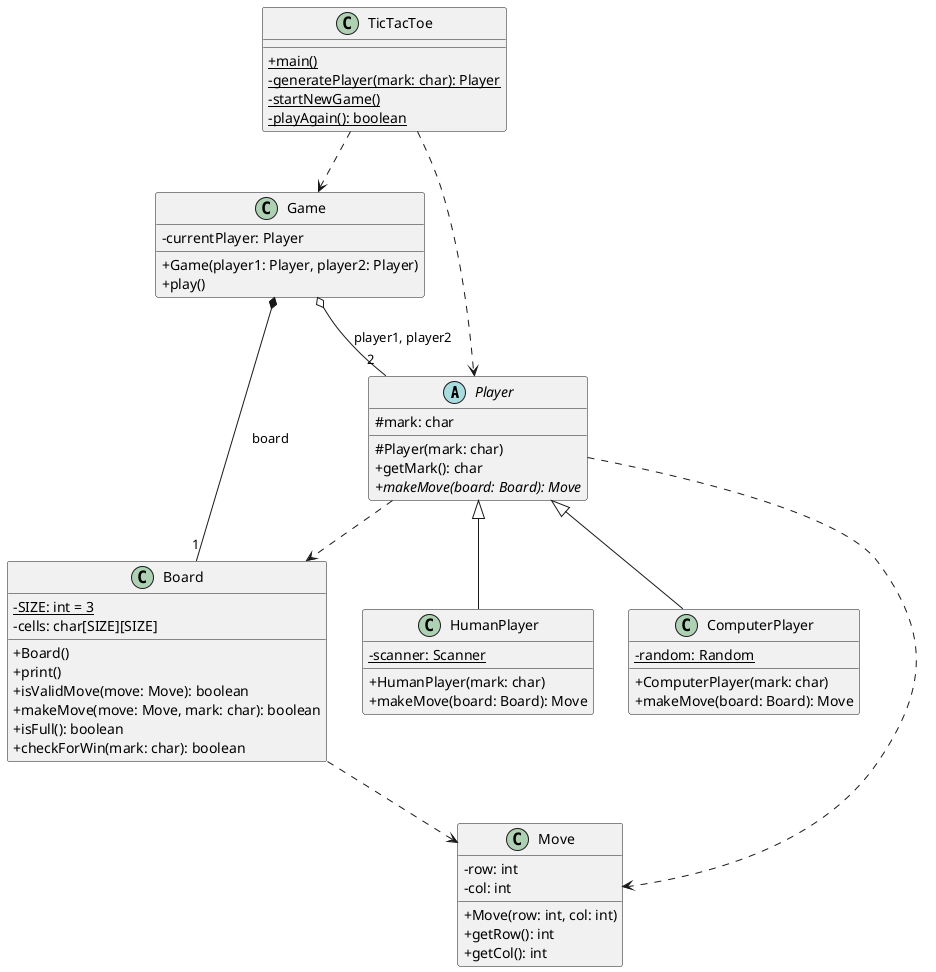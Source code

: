 @startuml
skinparam classAttributeIconSize 0

abstract class Player {
  # mark: char
  # Player(mark: char)
  + getMark(): char
  + {abstract} makeMove(board: Board): Move
}

class HumanPlayer {
  - {static} scanner: Scanner
  + HumanPlayer(mark: char)
  + makeMove(board: Board): Move
}

class ComputerPlayer {
  - {static} random: Random
  + ComputerPlayer(mark: char)
  + makeMove(board: Board): Move
}

class Board {
  - {static} SIZE: int = 3
  - cells: char[SIZE][SIZE]
  + Board()
  + print()
  + isValidMove(move: Move): boolean
  + makeMove(move: Move, mark: char): boolean
  + isFull(): boolean
  + checkForWin(mark: char): boolean
}

class Game {
  - currentPlayer: Player
  + Game(player1: Player, player2: Player)
  + play()
}

class Move {
  - row: int
  - col: int
  + Move(row: int, col: int)
  + getRow(): int
  + getCol(): int
}

class TicTacToe {
  + {static} main()
  - {static} generatePlayer(mark: char): Player
  - {static} startNewGame()
  - {static} playAgain(): boolean
}

TicTacToe ..> Player
TicTacToe ..> Game
Game o-- "2" Player: player1, player2
Game *-- "1" Board: board
Board ..> Move
Player ..> Move
Player ..> Board
Player <|-- ComputerPlayer
Player <|-- HumanPlayer
@enduml
